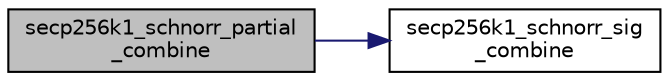 digraph "secp256k1_schnorr_partial_combine"
{
  edge [fontname="Helvetica",fontsize="10",labelfontname="Helvetica",labelfontsize="10"];
  node [fontname="Helvetica",fontsize="10",shape=record];
  rankdir="LR";
  Node19 [label="secp256k1_schnorr_partial\l_combine",height=0.2,width=0.4,color="black", fillcolor="grey75", style="filled", fontcolor="black"];
  Node19 -> Node20 [color="midnightblue",fontsize="10",style="solid",fontname="Helvetica"];
  Node20 [label="secp256k1_schnorr_sig\l_combine",height=0.2,width=0.4,color="black", fillcolor="white", style="filled",URL="$d6/d84/schnorr_8h.html#ad2c15e4e57e6bf00cde3a4b229330b12"];
}
